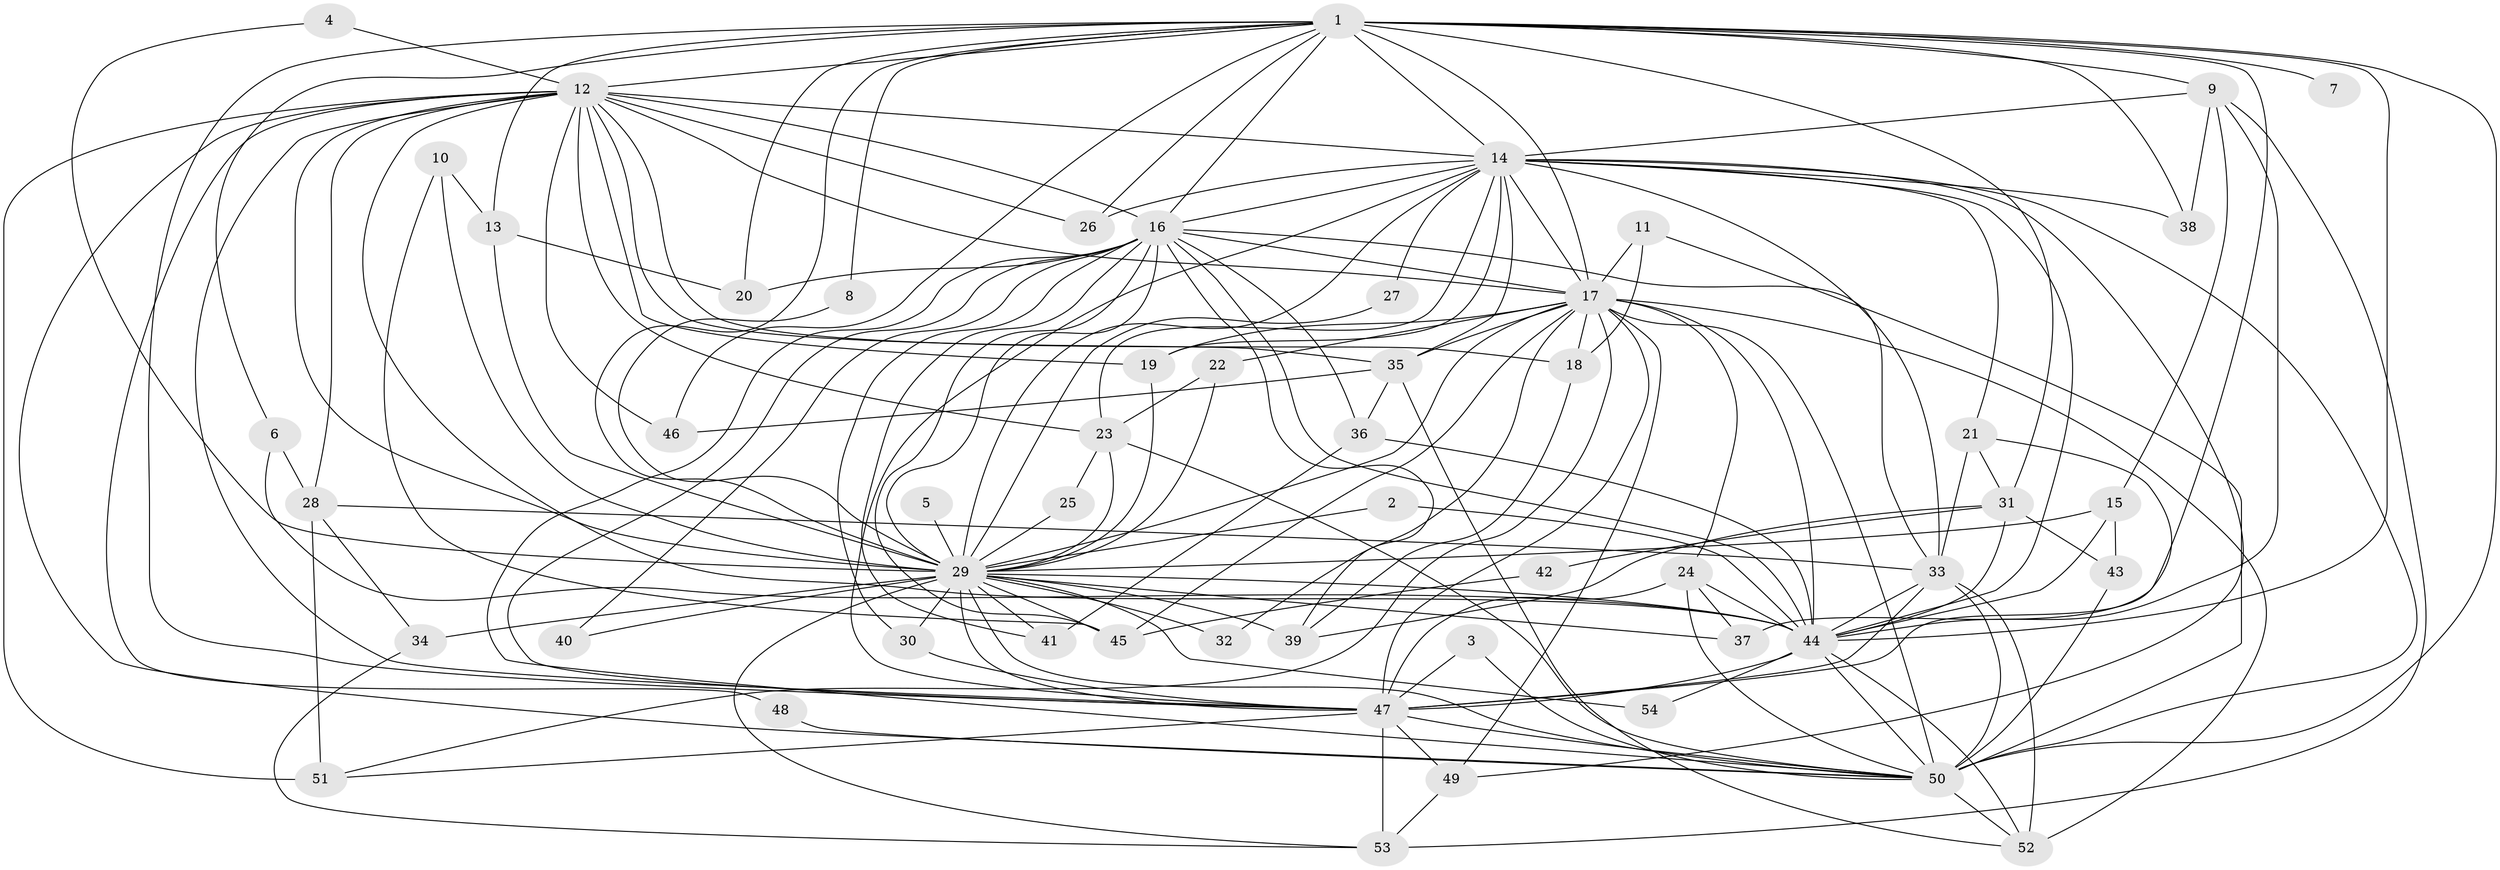 // original degree distribution, {18: 0.027777777777777776, 14: 0.009259259259259259, 23: 0.018518518518518517, 22: 0.009259259259259259, 16: 0.009259259259259259, 20: 0.009259259259259259, 37: 0.009259259259259259, 5: 0.05555555555555555, 4: 0.1111111111111111, 3: 0.25, 6: 0.018518518518518517, 2: 0.4722222222222222}
// Generated by graph-tools (version 1.1) at 2025/49/03/09/25 03:49:28]
// undirected, 54 vertices, 163 edges
graph export_dot {
graph [start="1"]
  node [color=gray90,style=filled];
  1;
  2;
  3;
  4;
  5;
  6;
  7;
  8;
  9;
  10;
  11;
  12;
  13;
  14;
  15;
  16;
  17;
  18;
  19;
  20;
  21;
  22;
  23;
  24;
  25;
  26;
  27;
  28;
  29;
  30;
  31;
  32;
  33;
  34;
  35;
  36;
  37;
  38;
  39;
  40;
  41;
  42;
  43;
  44;
  45;
  46;
  47;
  48;
  49;
  50;
  51;
  52;
  53;
  54;
  1 -- 6 [weight=1.0];
  1 -- 7 [weight=2.0];
  1 -- 8 [weight=1.0];
  1 -- 9 [weight=1.0];
  1 -- 12 [weight=2.0];
  1 -- 13 [weight=1.0];
  1 -- 14 [weight=2.0];
  1 -- 16 [weight=2.0];
  1 -- 17 [weight=2.0];
  1 -- 20 [weight=1.0];
  1 -- 26 [weight=1.0];
  1 -- 29 [weight=2.0];
  1 -- 31 [weight=1.0];
  1 -- 37 [weight=1.0];
  1 -- 38 [weight=1.0];
  1 -- 44 [weight=2.0];
  1 -- 46 [weight=1.0];
  1 -- 47 [weight=2.0];
  1 -- 50 [weight=2.0];
  2 -- 29 [weight=1.0];
  2 -- 44 [weight=1.0];
  3 -- 47 [weight=1.0];
  3 -- 50 [weight=1.0];
  4 -- 12 [weight=1.0];
  4 -- 29 [weight=1.0];
  5 -- 29 [weight=1.0];
  6 -- 28 [weight=1.0];
  6 -- 44 [weight=1.0];
  8 -- 29 [weight=1.0];
  9 -- 14 [weight=1.0];
  9 -- 15 [weight=1.0];
  9 -- 38 [weight=1.0];
  9 -- 44 [weight=1.0];
  9 -- 53 [weight=1.0];
  10 -- 13 [weight=1.0];
  10 -- 29 [weight=1.0];
  10 -- 45 [weight=1.0];
  11 -- 17 [weight=1.0];
  11 -- 18 [weight=1.0];
  11 -- 50 [weight=1.0];
  12 -- 14 [weight=2.0];
  12 -- 16 [weight=1.0];
  12 -- 17 [weight=1.0];
  12 -- 18 [weight=2.0];
  12 -- 19 [weight=1.0];
  12 -- 23 [weight=1.0];
  12 -- 26 [weight=1.0];
  12 -- 28 [weight=2.0];
  12 -- 29 [weight=2.0];
  12 -- 35 [weight=1.0];
  12 -- 44 [weight=1.0];
  12 -- 46 [weight=1.0];
  12 -- 47 [weight=1.0];
  12 -- 48 [weight=1.0];
  12 -- 50 [weight=1.0];
  12 -- 51 [weight=1.0];
  13 -- 20 [weight=1.0];
  13 -- 29 [weight=1.0];
  14 -- 16 [weight=1.0];
  14 -- 17 [weight=1.0];
  14 -- 19 [weight=1.0];
  14 -- 21 [weight=1.0];
  14 -- 23 [weight=1.0];
  14 -- 26 [weight=1.0];
  14 -- 27 [weight=1.0];
  14 -- 29 [weight=1.0];
  14 -- 33 [weight=1.0];
  14 -- 35 [weight=2.0];
  14 -- 38 [weight=1.0];
  14 -- 44 [weight=1.0];
  14 -- 47 [weight=1.0];
  14 -- 49 [weight=1.0];
  14 -- 50 [weight=2.0];
  15 -- 29 [weight=1.0];
  15 -- 43 [weight=1.0];
  15 -- 44 [weight=1.0];
  16 -- 17 [weight=1.0];
  16 -- 20 [weight=1.0];
  16 -- 29 [weight=2.0];
  16 -- 30 [weight=1.0];
  16 -- 33 [weight=1.0];
  16 -- 36 [weight=1.0];
  16 -- 39 [weight=1.0];
  16 -- 40 [weight=1.0];
  16 -- 41 [weight=1.0];
  16 -- 44 [weight=1.0];
  16 -- 45 [weight=1.0];
  16 -- 47 [weight=1.0];
  16 -- 50 [weight=1.0];
  17 -- 18 [weight=1.0];
  17 -- 19 [weight=1.0];
  17 -- 22 [weight=1.0];
  17 -- 24 [weight=1.0];
  17 -- 29 [weight=1.0];
  17 -- 32 [weight=1.0];
  17 -- 35 [weight=1.0];
  17 -- 44 [weight=1.0];
  17 -- 45 [weight=2.0];
  17 -- 47 [weight=2.0];
  17 -- 49 [weight=2.0];
  17 -- 50 [weight=1.0];
  17 -- 51 [weight=1.0];
  17 -- 52 [weight=1.0];
  18 -- 39 [weight=1.0];
  19 -- 29 [weight=1.0];
  21 -- 31 [weight=1.0];
  21 -- 33 [weight=1.0];
  21 -- 47 [weight=1.0];
  22 -- 23 [weight=1.0];
  22 -- 29 [weight=1.0];
  23 -- 25 [weight=1.0];
  23 -- 29 [weight=1.0];
  23 -- 50 [weight=1.0];
  24 -- 37 [weight=1.0];
  24 -- 44 [weight=2.0];
  24 -- 47 [weight=1.0];
  24 -- 50 [weight=1.0];
  25 -- 29 [weight=1.0];
  27 -- 29 [weight=1.0];
  28 -- 33 [weight=1.0];
  28 -- 34 [weight=1.0];
  28 -- 51 [weight=1.0];
  29 -- 30 [weight=1.0];
  29 -- 32 [weight=1.0];
  29 -- 34 [weight=3.0];
  29 -- 37 [weight=1.0];
  29 -- 39 [weight=1.0];
  29 -- 40 [weight=1.0];
  29 -- 41 [weight=1.0];
  29 -- 44 [weight=1.0];
  29 -- 45 [weight=1.0];
  29 -- 47 [weight=1.0];
  29 -- 50 [weight=1.0];
  29 -- 53 [weight=1.0];
  29 -- 54 [weight=1.0];
  30 -- 47 [weight=1.0];
  31 -- 39 [weight=1.0];
  31 -- 42 [weight=1.0];
  31 -- 43 [weight=1.0];
  31 -- 44 [weight=1.0];
  33 -- 44 [weight=1.0];
  33 -- 47 [weight=1.0];
  33 -- 50 [weight=1.0];
  33 -- 52 [weight=1.0];
  34 -- 53 [weight=1.0];
  35 -- 36 [weight=1.0];
  35 -- 46 [weight=1.0];
  35 -- 52 [weight=1.0];
  36 -- 41 [weight=1.0];
  36 -- 44 [weight=1.0];
  42 -- 45 [weight=1.0];
  43 -- 50 [weight=1.0];
  44 -- 47 [weight=1.0];
  44 -- 50 [weight=1.0];
  44 -- 52 [weight=1.0];
  44 -- 54 [weight=1.0];
  47 -- 49 [weight=1.0];
  47 -- 50 [weight=1.0];
  47 -- 51 [weight=1.0];
  47 -- 53 [weight=1.0];
  48 -- 50 [weight=1.0];
  49 -- 53 [weight=1.0];
  50 -- 52 [weight=1.0];
}
